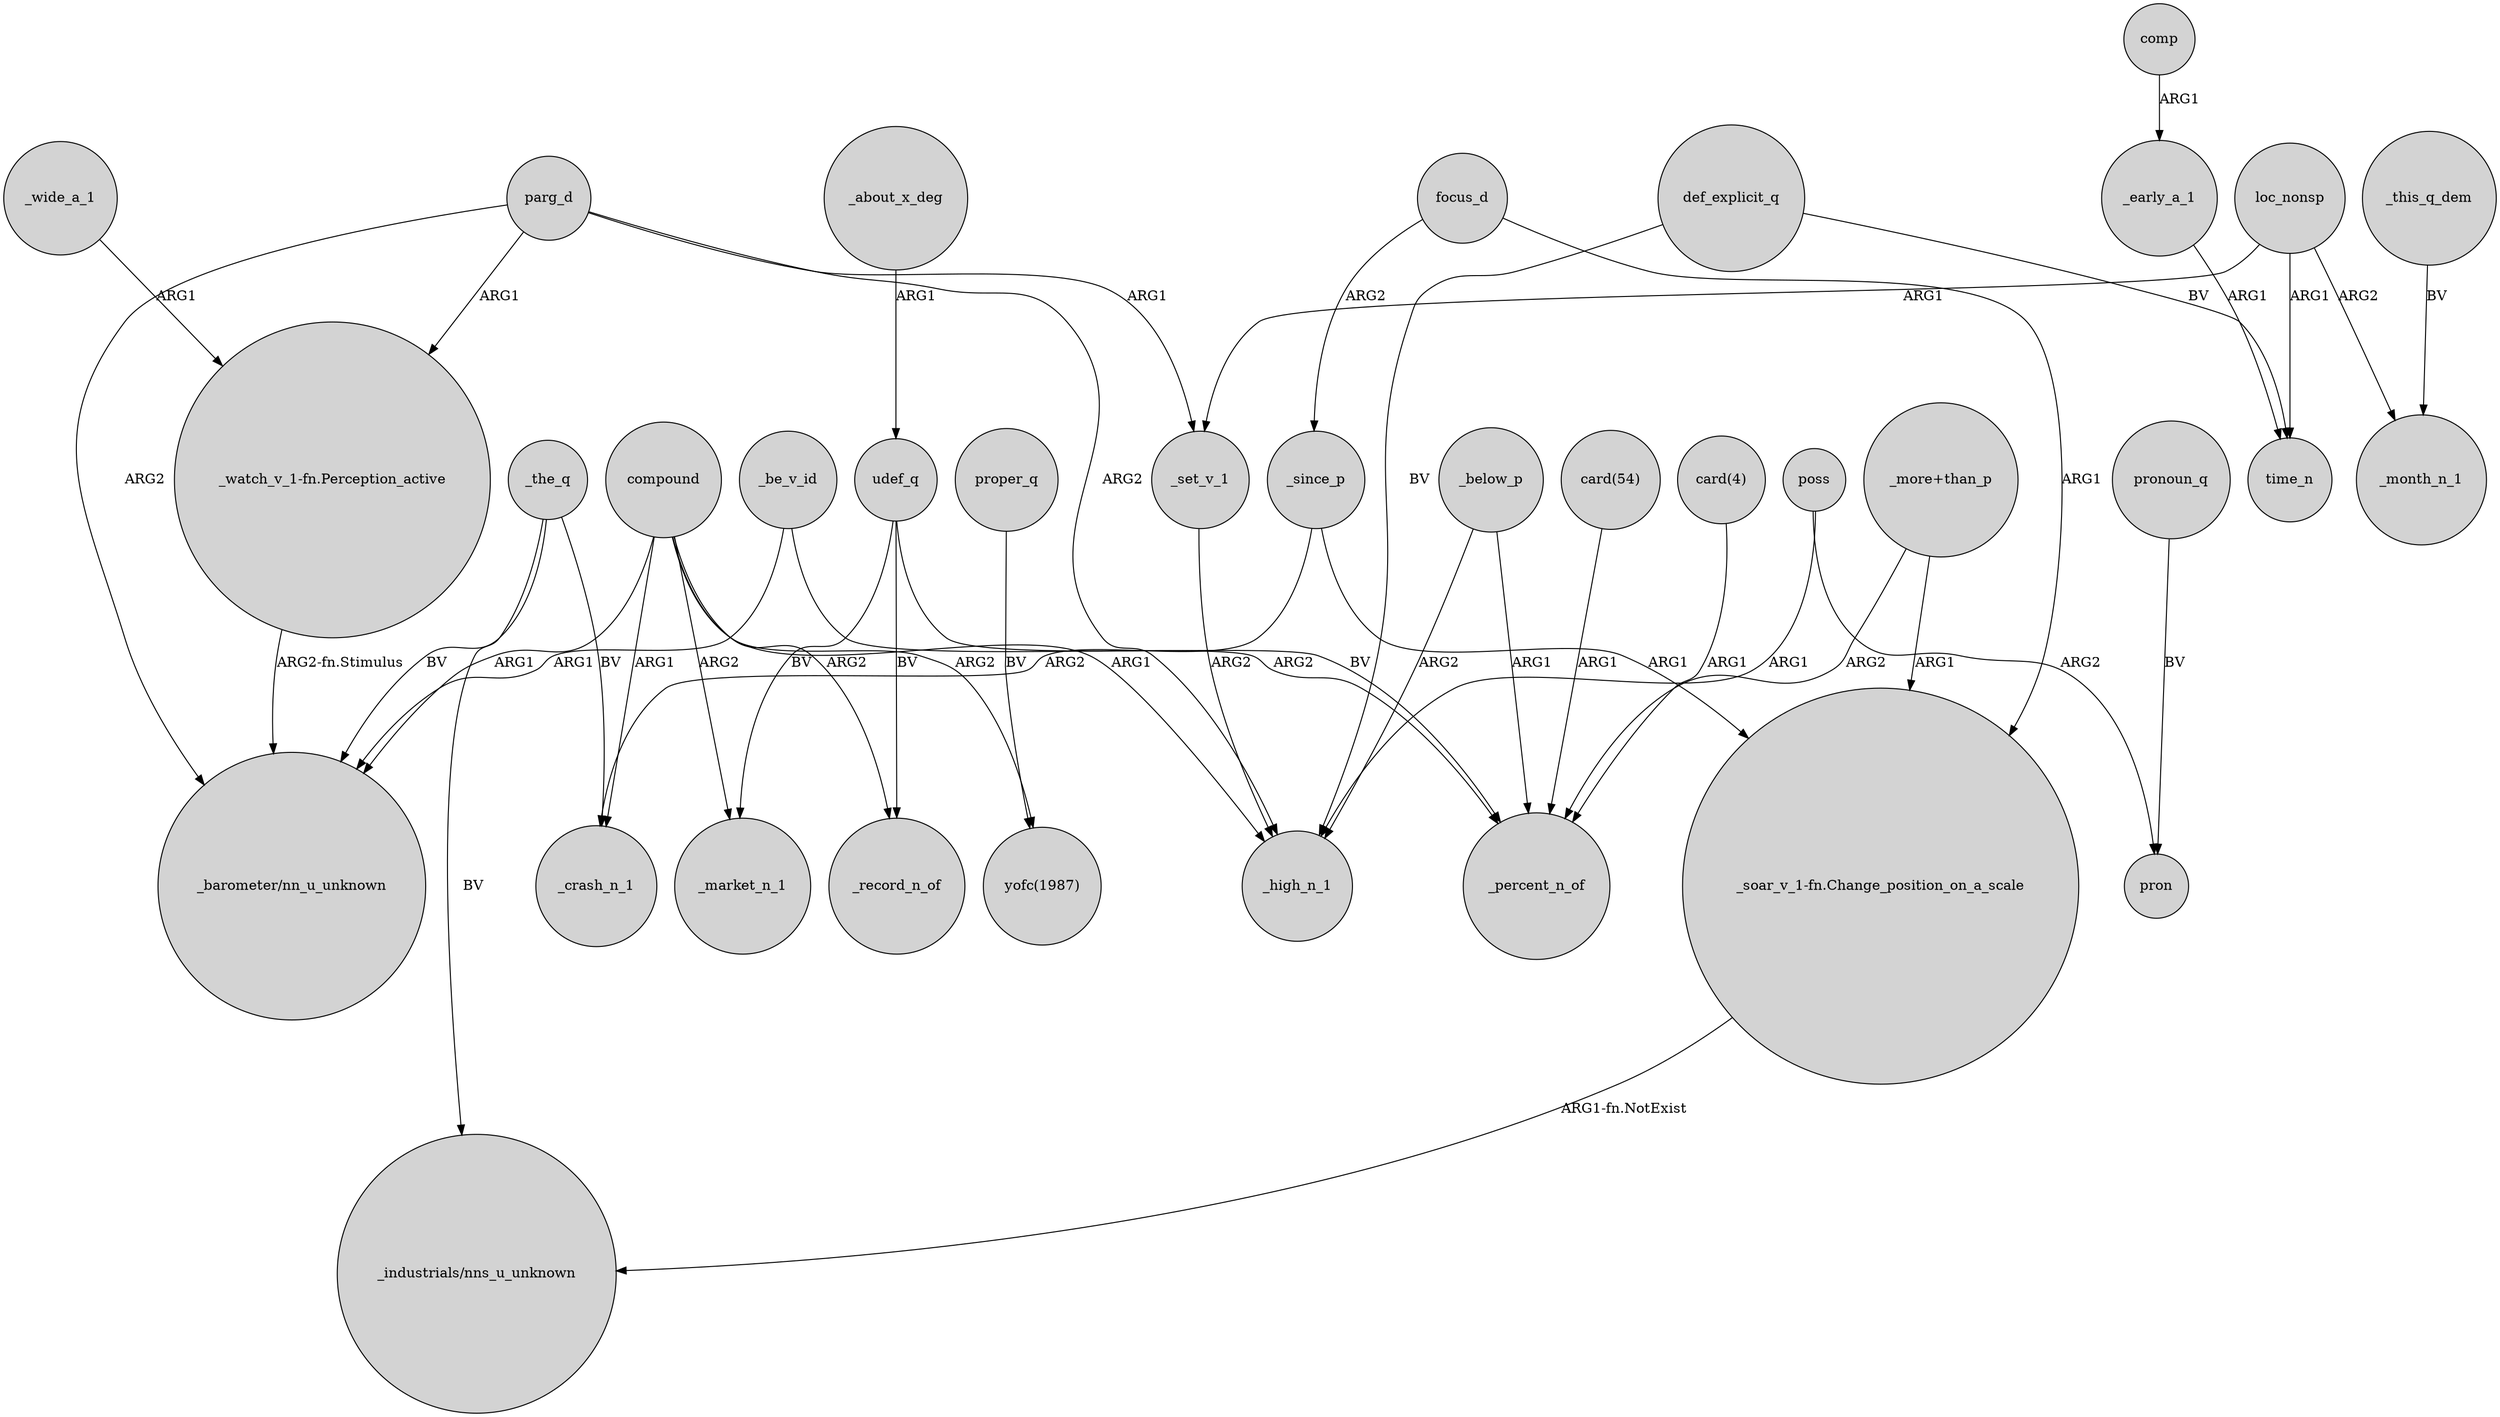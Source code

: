 digraph {
	node [shape=circle style=filled]
	_the_q -> "_barometer/nn_u_unknown" [label=BV]
	focus_d -> _since_p [label=ARG2]
	_wide_a_1 -> "_watch_v_1-fn.Perception_active" [label=ARG1]
	compound -> _market_n_1 [label=ARG2]
	_be_v_id -> _percent_n_of [label=ARG2]
	focus_d -> "_soar_v_1-fn.Change_position_on_a_scale" [label=ARG1]
	compound -> _high_n_1 [label=ARG1]
	poss -> _high_n_1 [label=ARG1]
	parg_d -> "_barometer/nn_u_unknown" [label=ARG2]
	poss -> pron [label=ARG2]
	def_explicit_q -> time_n [label=BV]
	_the_q -> "_industrials/nns_u_unknown" [label=BV]
	udef_q -> _record_n_of [label=BV]
	"_watch_v_1-fn.Perception_active" -> "_barometer/nn_u_unknown" [label="ARG2-fn.Stimulus"]
	loc_nonsp -> _set_v_1 [label=ARG1]
	_below_p -> _high_n_1 [label=ARG2]
	_this_q_dem -> _month_n_1 [label=BV]
	compound -> "_barometer/nn_u_unknown" [label=ARG1]
	compound -> _crash_n_1 [label=ARG1]
	def_explicit_q -> _high_n_1 [label=BV]
	udef_q -> _market_n_1 [label=BV]
	_set_v_1 -> _high_n_1 [label=ARG2]
	loc_nonsp -> time_n [label=ARG1]
	_about_x_deg -> udef_q [label=ARG1]
	_since_p -> "_soar_v_1-fn.Change_position_on_a_scale" [label=ARG1]
	compound -> _record_n_of [label=ARG2]
	"_more+than_p" -> _percent_n_of [label=ARG2]
	"_more+than_p" -> "_soar_v_1-fn.Change_position_on_a_scale" [label=ARG1]
	pronoun_q -> pron [label=BV]
	"card(4)" -> _percent_n_of [label=ARG1]
	compound -> "yofc(1987)" [label=ARG2]
	parg_d -> "_watch_v_1-fn.Perception_active" [label=ARG1]
	proper_q -> "yofc(1987)" [label=BV]
	_be_v_id -> "_barometer/nn_u_unknown" [label=ARG1]
	_below_p -> _percent_n_of [label=ARG1]
	parg_d -> _set_v_1 [label=ARG1]
	_early_a_1 -> time_n [label=ARG1]
	_since_p -> _crash_n_1 [label=ARG2]
	udef_q -> _percent_n_of [label=BV]
	loc_nonsp -> _month_n_1 [label=ARG2]
	parg_d -> _high_n_1 [label=ARG2]
	_the_q -> _crash_n_1 [label=BV]
	"_soar_v_1-fn.Change_position_on_a_scale" -> "_industrials/nns_u_unknown" [label="ARG1-fn.NotExist"]
	comp -> _early_a_1 [label=ARG1]
	"card(54)" -> _percent_n_of [label=ARG1]
}
